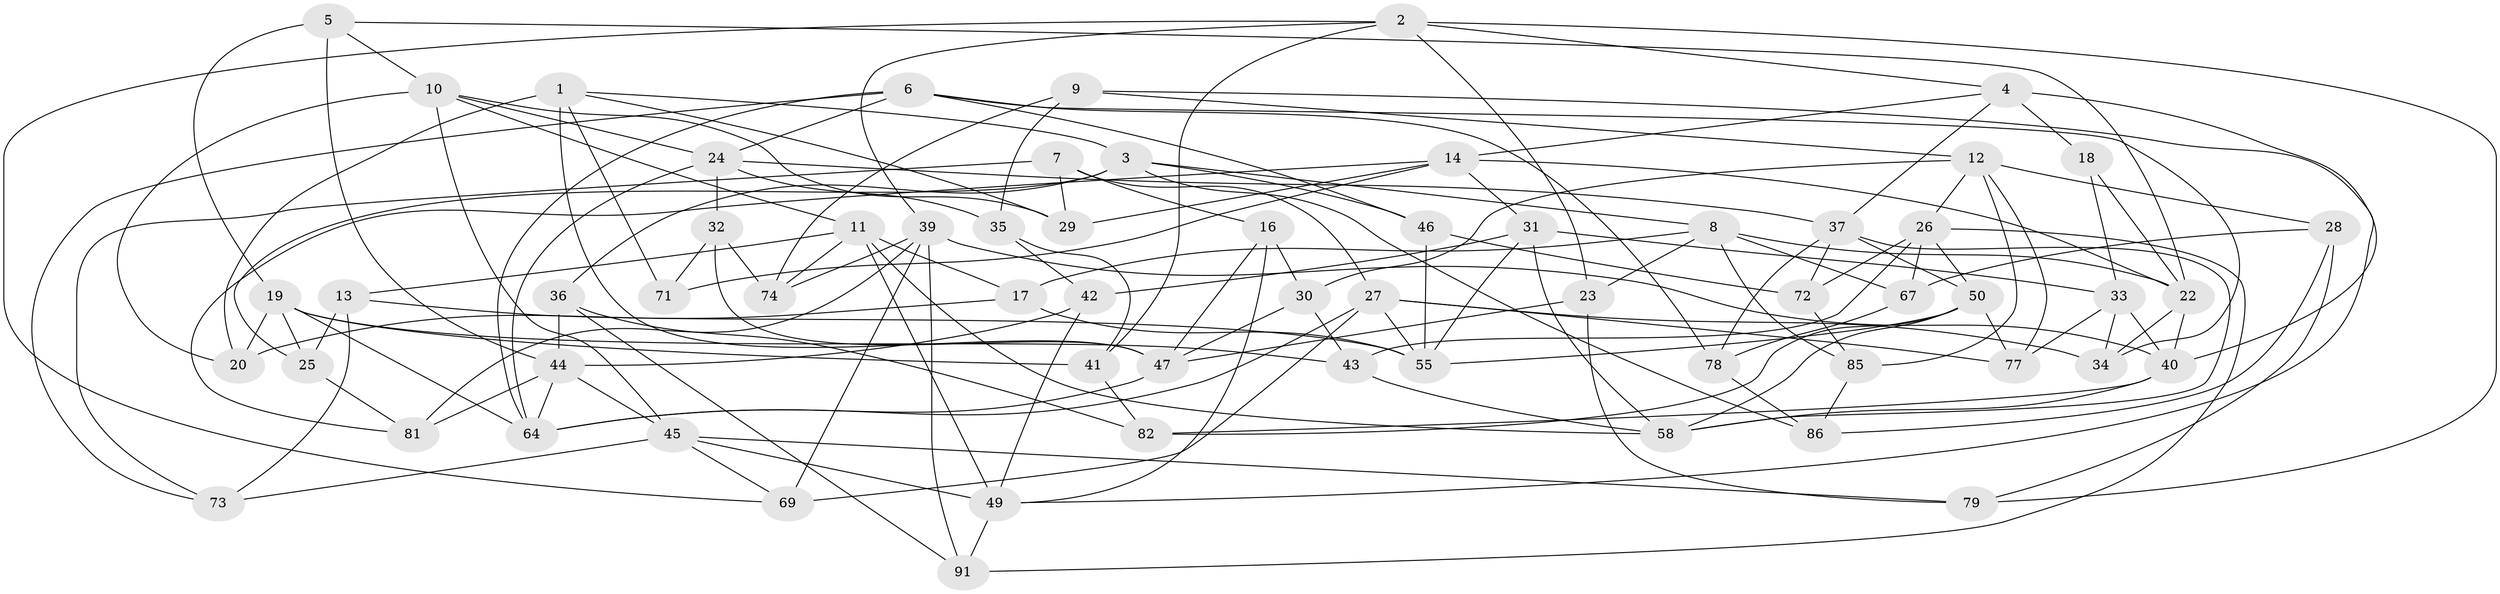 // Generated by graph-tools (version 1.1) at 2025/24/03/03/25 07:24:26]
// undirected, 63 vertices, 151 edges
graph export_dot {
graph [start="1"]
  node [color=gray90,style=filled];
  1 [super="+15"];
  2 [super="+38"];
  3 [super="+62"];
  4 [super="+56"];
  5;
  6 [super="+87"];
  7;
  8 [super="+70"];
  9;
  10 [super="+63"];
  11 [super="+80"];
  12 [super="+57"];
  13;
  14 [super="+21"];
  16;
  17;
  18;
  19 [super="+83"];
  20;
  22 [super="+48"];
  23;
  24 [super="+54"];
  25;
  26 [super="+89"];
  27 [super="+59"];
  28;
  29;
  30;
  31 [super="+60"];
  32;
  33 [super="+66"];
  34;
  35;
  36;
  37 [super="+52"];
  39 [super="+84"];
  40 [super="+75"];
  41;
  42;
  43;
  44 [super="+53"];
  45 [super="+51"];
  46;
  47 [super="+76"];
  49 [super="+68"];
  50 [super="+88"];
  55 [super="+61"];
  58 [super="+90"];
  64 [super="+65"];
  67;
  69;
  71;
  72;
  73;
  74;
  77;
  78;
  79;
  81;
  82;
  85;
  86;
  91;
  1 -- 71 [weight=2];
  1 -- 3;
  1 -- 20;
  1 -- 29;
  1 -- 47;
  2 -- 79;
  2 -- 69;
  2 -- 41;
  2 -- 4;
  2 -- 23;
  2 -- 39;
  3 -- 36;
  3 -- 46;
  3 -- 25;
  3 -- 86;
  3 -- 8;
  4 -- 18 [weight=2];
  4 -- 37;
  4 -- 40;
  4 -- 14;
  5 -- 22;
  5 -- 44;
  5 -- 10;
  5 -- 19;
  6 -- 73;
  6 -- 78;
  6 -- 46;
  6 -- 34;
  6 -- 64;
  6 -- 24;
  7 -- 16;
  7 -- 73;
  7 -- 29;
  7 -- 27;
  8 -- 67;
  8 -- 23;
  8 -- 85;
  8 -- 17;
  8 -- 22;
  9 -- 35;
  9 -- 74;
  9 -- 12;
  9 -- 49;
  10 -- 29;
  10 -- 45;
  10 -- 20;
  10 -- 11;
  10 -- 24;
  11 -- 74;
  11 -- 17;
  11 -- 13;
  11 -- 49;
  11 -- 58;
  12 -- 28;
  12 -- 85;
  12 -- 26;
  12 -- 77;
  12 -- 30;
  13 -- 73;
  13 -- 25;
  13 -- 55;
  14 -- 29;
  14 -- 81;
  14 -- 31;
  14 -- 71;
  14 -- 22;
  16 -- 47;
  16 -- 30;
  16 -- 49;
  17 -- 20;
  17 -- 55;
  18 -- 33;
  18 -- 22;
  19 -- 41;
  19 -- 64;
  19 -- 43;
  19 -- 25;
  19 -- 20;
  22 -- 34;
  22 -- 40;
  23 -- 79;
  23 -- 47;
  24 -- 32;
  24 -- 64;
  24 -- 37;
  24 -- 35;
  25 -- 81;
  26 -- 50;
  26 -- 91;
  26 -- 67;
  26 -- 72;
  26 -- 43;
  27 -- 69;
  27 -- 55;
  27 -- 77;
  27 -- 64;
  27 -- 34;
  28 -- 79;
  28 -- 67;
  28 -- 86;
  30 -- 43;
  30 -- 47;
  31 -- 42;
  31 -- 55;
  31 -- 33 [weight=2];
  31 -- 58;
  32 -- 71;
  32 -- 47;
  32 -- 74;
  33 -- 40;
  33 -- 34;
  33 -- 77;
  35 -- 42;
  35 -- 41;
  36 -- 91;
  36 -- 82;
  36 -- 44;
  37 -- 50;
  37 -- 78;
  37 -- 72;
  37 -- 58;
  39 -- 91;
  39 -- 81;
  39 -- 74;
  39 -- 69;
  39 -- 40;
  40 -- 58;
  40 -- 82;
  41 -- 82;
  42 -- 44;
  42 -- 49;
  43 -- 58;
  44 -- 81;
  44 -- 64;
  44 -- 45;
  45 -- 49;
  45 -- 69;
  45 -- 73;
  45 -- 79;
  46 -- 55;
  46 -- 72;
  47 -- 64;
  49 -- 91;
  50 -- 82;
  50 -- 77;
  50 -- 55;
  50 -- 58;
  67 -- 78;
  72 -- 85;
  78 -- 86;
  85 -- 86;
}
